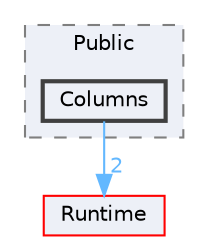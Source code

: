 digraph "Columns"
{
 // INTERACTIVE_SVG=YES
 // LATEX_PDF_SIZE
  bgcolor="transparent";
  edge [fontname=Helvetica,fontsize=10,labelfontname=Helvetica,labelfontsize=10];
  node [fontname=Helvetica,fontsize=10,shape=box,height=0.2,width=0.4];
  compound=true
  subgraph clusterdir_beb735c3c183cccda32b4f16458f8e93 {
    graph [ bgcolor="#edf0f7", pencolor="grey50", label="Public", fontname=Helvetica,fontsize=10 style="filled,dashed", URL="dir_beb735c3c183cccda32b4f16458f8e93.html",tooltip=""]
  dir_08312f3dbdf69abc9dc4787c95cf2baf [label="Columns", fillcolor="#edf0f7", color="grey25", style="filled,bold", URL="dir_08312f3dbdf69abc9dc4787c95cf2baf.html",tooltip=""];
  }
  dir_7536b172fbd480bfd146a1b1acd6856b [label="Runtime", fillcolor="#edf0f7", color="red", style="filled", URL="dir_7536b172fbd480bfd146a1b1acd6856b.html",tooltip=""];
  dir_08312f3dbdf69abc9dc4787c95cf2baf->dir_7536b172fbd480bfd146a1b1acd6856b [headlabel="2", labeldistance=1.5 headhref="dir_000207_000984.html" href="dir_000207_000984.html" color="steelblue1" fontcolor="steelblue1"];
}
